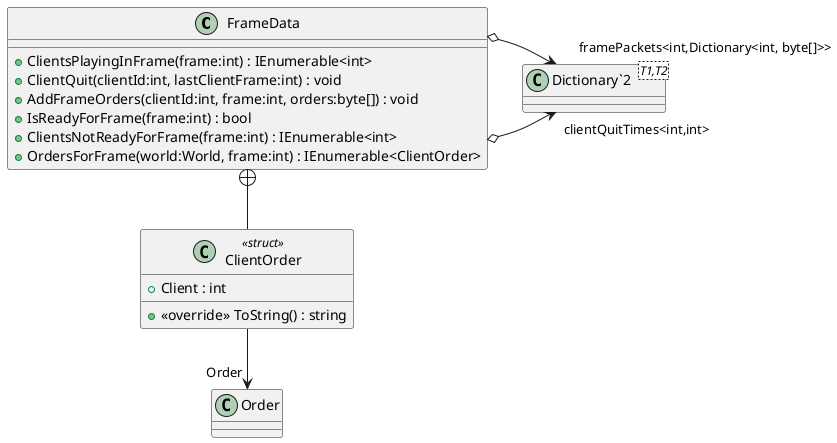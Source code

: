 @startuml
class FrameData {
    + ClientsPlayingInFrame(frame:int) : IEnumerable<int>
    + ClientQuit(clientId:int, lastClientFrame:int) : void
    + AddFrameOrders(clientId:int, frame:int, orders:byte[]) : void
    + IsReadyForFrame(frame:int) : bool
    + ClientsNotReadyForFrame(frame:int) : IEnumerable<int>
    + OrdersForFrame(world:World, frame:int) : IEnumerable<ClientOrder>
}
class ClientOrder <<struct>> {
    + Client : int
    + <<override>> ToString() : string
}
class "Dictionary`2"<T1,T2> {
}
FrameData o-> "clientQuitTimes<int,int>" "Dictionary`2"
FrameData o-> "framePackets<int,Dictionary<int, byte[]>>" "Dictionary`2"
FrameData +-- ClientOrder
ClientOrder --> "Order" Order
@enduml
